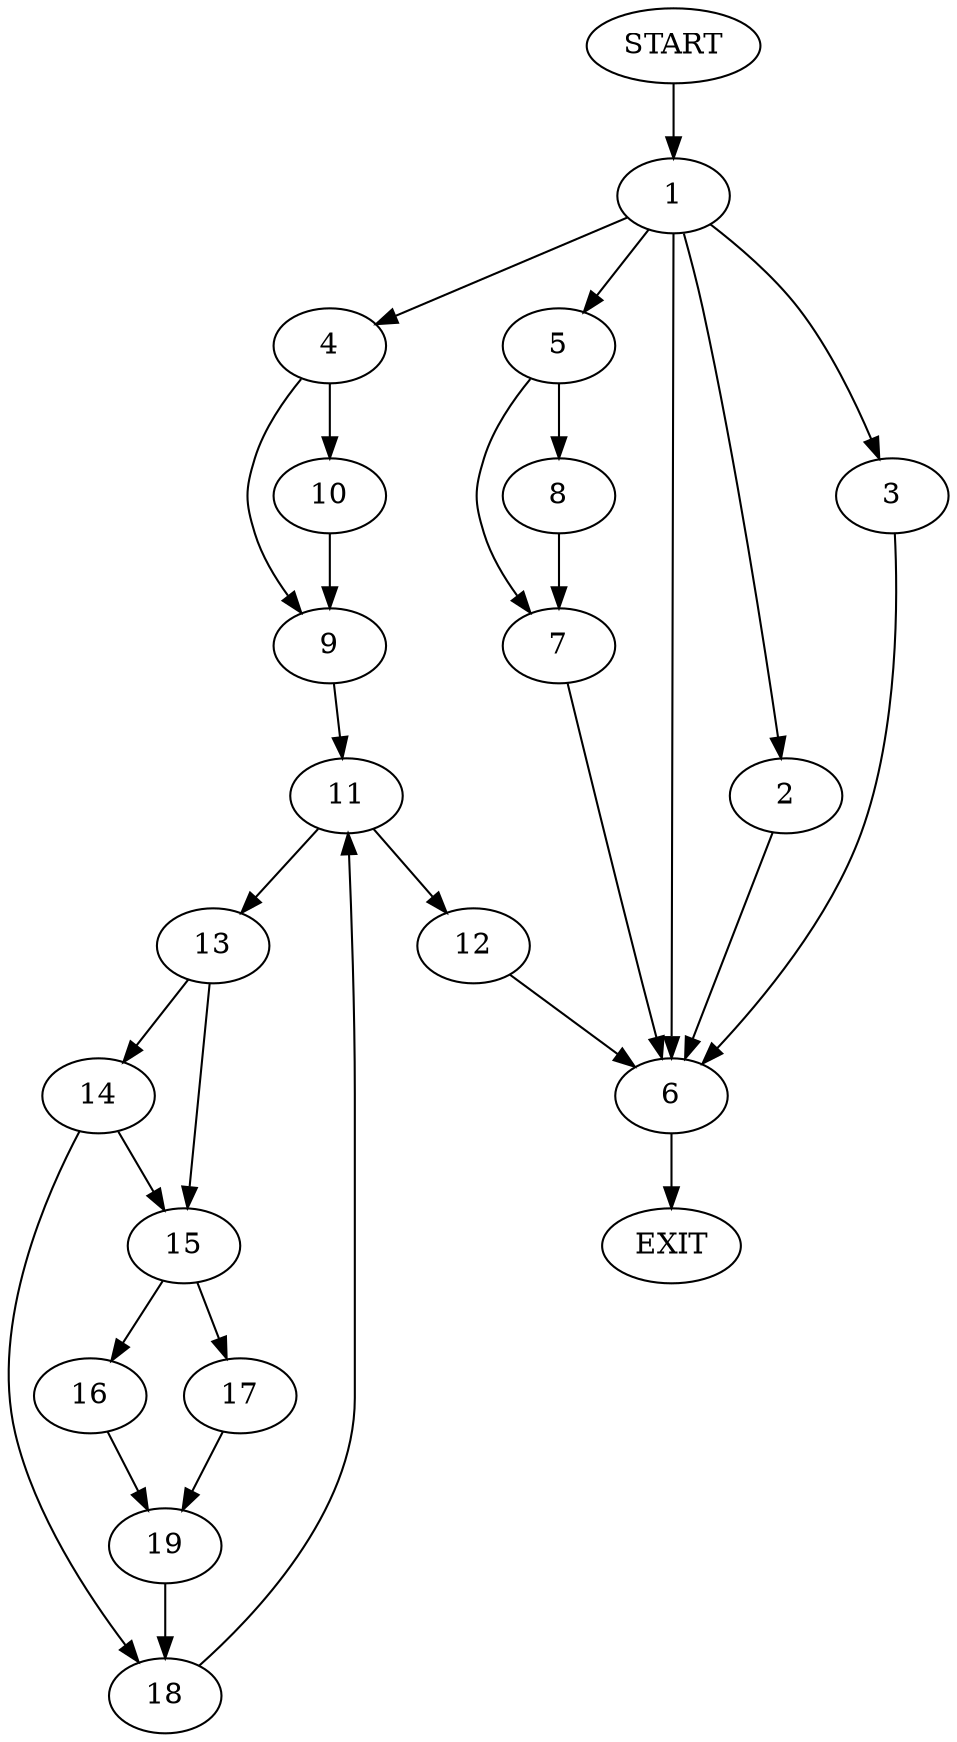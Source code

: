 digraph {
0 [label="START"]
20 [label="EXIT"]
0 -> 1
1 -> 2
1 -> 3
1 -> 4
1 -> 5
1 -> 6
5 -> 7
5 -> 8
6 -> 20
3 -> 6
2 -> 6
4 -> 9
4 -> 10
9 -> 11
10 -> 9
11 -> 12
11 -> 13
12 -> 6
13 -> 14
13 -> 15
15 -> 16
15 -> 17
14 -> 18
14 -> 15
18 -> 11
17 -> 19
16 -> 19
19 -> 18
8 -> 7
7 -> 6
}
